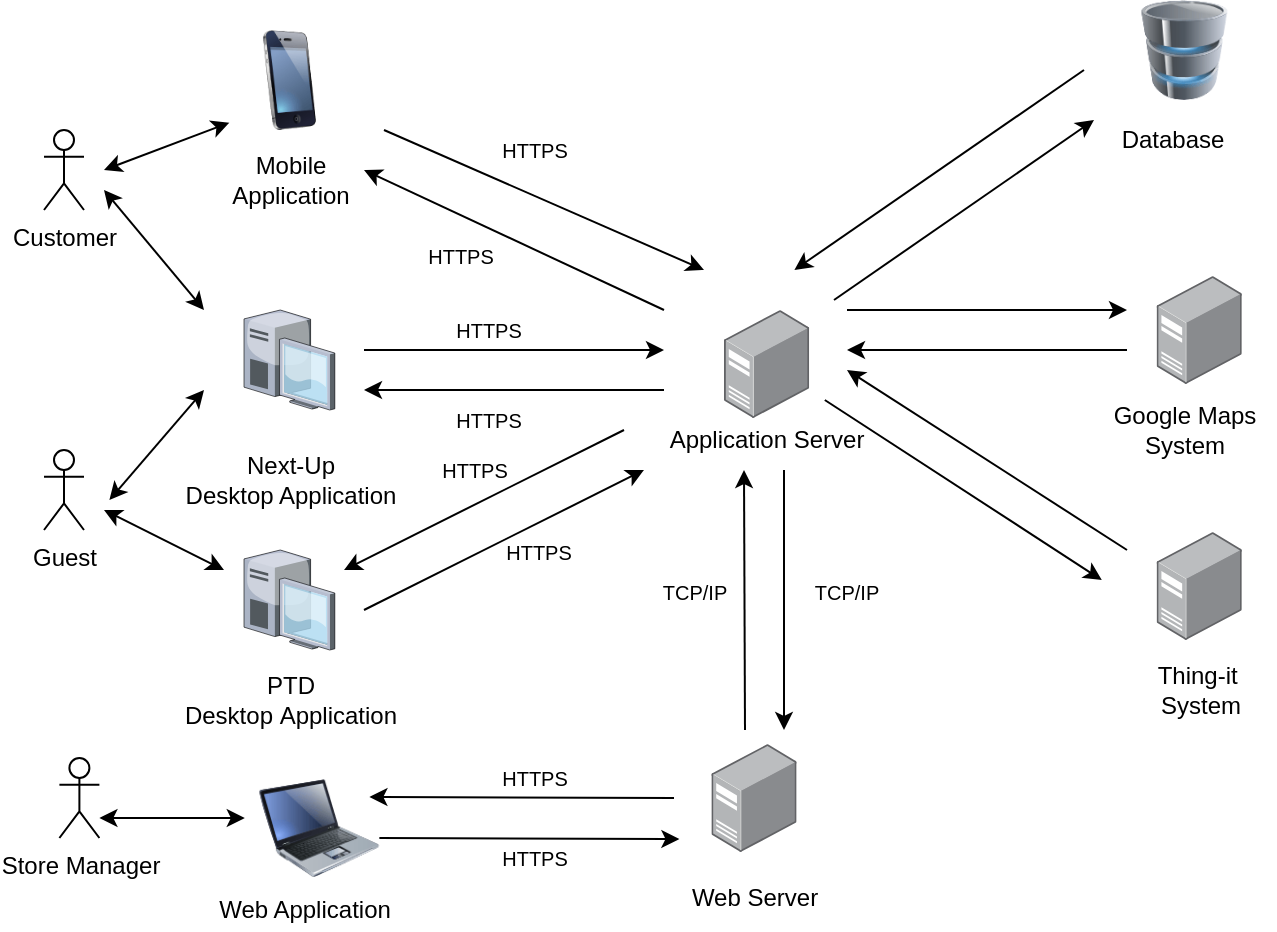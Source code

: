 <mxfile version="13.9.9" type="device"><diagram id="e0mLQDOtWdenOHy2bzIL" name="Pagina-1"><mxGraphModel dx="1024" dy="1419" grid="1" gridSize="10" guides="1" tooltips="1" connect="1" arrows="1" fold="1" page="1" pageScale="1" pageWidth="583" pageHeight="827" math="0" shadow="0"><root><mxCell id="0"/><mxCell id="1" parent="0"/><mxCell id="1VZOGQpowuS_2nh5cY1o-1" value="Customer" style="shape=umlActor;verticalLabelPosition=bottom;verticalAlign=top;html=1;outlineConnect=0;" parent="1" vertex="1"><mxGeometry x="70" y="30" width="20" height="40" as="geometry"/></mxCell><mxCell id="1VZOGQpowuS_2nh5cY1o-2" value="Guest" style="shape=umlActor;verticalLabelPosition=bottom;verticalAlign=top;html=1;outlineConnect=0;" parent="1" vertex="1"><mxGeometry x="70" y="190" width="20" height="40" as="geometry"/></mxCell><mxCell id="1VZOGQpowuS_2nh5cY1o-3" value="Store Manager" style="shape=umlActor;verticalLabelPosition=bottom;verticalAlign=top;html=1;outlineConnect=0;" parent="1" vertex="1"><mxGeometry x="77.7" y="344" width="20" height="40" as="geometry"/></mxCell><mxCell id="1VZOGQpowuS_2nh5cY1o-6" value="" style="image;html=1;image=img/lib/clip_art/telecommunication/iPhone_128x128.png" parent="1" vertex="1"><mxGeometry x="162.7" y="-20" width="60" height="50" as="geometry"/></mxCell><mxCell id="1VZOGQpowuS_2nh5cY1o-7" value="" style="verticalLabelPosition=bottom;aspect=fixed;html=1;verticalAlign=top;strokeColor=none;align=center;outlineConnect=0;shape=mxgraph.citrix.desktop;" parent="1" vertex="1"><mxGeometry x="170" y="120" width="45.41" height="50" as="geometry"/></mxCell><mxCell id="1VZOGQpowuS_2nh5cY1o-8" value="" style="verticalLabelPosition=bottom;aspect=fixed;html=1;verticalAlign=top;strokeColor=none;align=center;outlineConnect=0;shape=mxgraph.citrix.desktop;" parent="1" vertex="1"><mxGeometry x="170" y="240" width="45.41" height="50" as="geometry"/></mxCell><mxCell id="1VZOGQpowuS_2nh5cY1o-9" value="" style="image;html=1;image=img/lib/clip_art/computers/Laptop_128x128.png" parent="1" vertex="1"><mxGeometry x="177.7" y="344" width="60" height="70" as="geometry"/></mxCell><mxCell id="1VZOGQpowuS_2nh5cY1o-15" value="" style="endArrow=classic;startArrow=classic;html=1;" parent="1" edge="1"><mxGeometry width="50" height="50" relative="1" as="geometry"><mxPoint x="102.7" y="215" as="sourcePoint"/><mxPoint x="150" y="160" as="targetPoint"/></mxGeometry></mxCell><mxCell id="1VZOGQpowuS_2nh5cY1o-16" value="" style="endArrow=classic;startArrow=classic;html=1;" parent="1" edge="1"><mxGeometry width="50" height="50" relative="1" as="geometry"><mxPoint x="150" y="120" as="sourcePoint"/><mxPoint x="100" y="60" as="targetPoint"/></mxGeometry></mxCell><mxCell id="1VZOGQpowuS_2nh5cY1o-17" value="" style="endArrow=classic;startArrow=classic;html=1;" parent="1" edge="1"><mxGeometry width="50" height="50" relative="1" as="geometry"><mxPoint x="100" y="50" as="sourcePoint"/><mxPoint x="162.7" y="26.327" as="targetPoint"/></mxGeometry></mxCell><mxCell id="1VZOGQpowuS_2nh5cY1o-18" value="" style="endArrow=classic;startArrow=classic;html=1;" parent="1" edge="1"><mxGeometry width="50" height="50" relative="1" as="geometry"><mxPoint x="160" y="250" as="sourcePoint"/><mxPoint x="100.0" y="220" as="targetPoint"/></mxGeometry></mxCell><mxCell id="1VZOGQpowuS_2nh5cY1o-19" value="" style="endArrow=classic;startArrow=classic;html=1;" parent="1" edge="1"><mxGeometry width="50" height="50" relative="1" as="geometry"><mxPoint x="170.4" y="374" as="sourcePoint"/><mxPoint x="97.7" y="374" as="targetPoint"/></mxGeometry></mxCell><mxCell id="1VZOGQpowuS_2nh5cY1o-20" value="Mobile&lt;br&gt;Application" style="text;html=1;align=center;verticalAlign=middle;resizable=0;points=[];autosize=1;" parent="1" vertex="1"><mxGeometry x="157.7" y="40" width="70" height="30" as="geometry"/></mxCell><mxCell id="1VZOGQpowuS_2nh5cY1o-21" value="Next-Up &lt;br&gt;Desktop Application" style="text;html=1;align=center;verticalAlign=middle;resizable=0;points=[];autosize=1;" parent="1" vertex="1"><mxGeometry x="132.7" y="190" width="120" height="30" as="geometry"/></mxCell><mxCell id="1VZOGQpowuS_2nh5cY1o-22" value="PTD &lt;br&gt;Desktop&amp;nbsp;Application" style="text;html=1;align=center;verticalAlign=middle;resizable=0;points=[];autosize=1;" parent="1" vertex="1"><mxGeometry x="132.7" y="300" width="120" height="30" as="geometry"/></mxCell><mxCell id="1VZOGQpowuS_2nh5cY1o-23" value="Web Application&lt;br&gt;" style="text;html=1;align=center;verticalAlign=middle;resizable=0;points=[];autosize=1;" parent="1" vertex="1"><mxGeometry x="150" y="410" width="100" height="20" as="geometry"/></mxCell><mxCell id="1VZOGQpowuS_2nh5cY1o-25" value="" style="points=[];aspect=fixed;html=1;align=center;shadow=0;dashed=0;image;image=img/lib/allied_telesis/computer_and_terminals/Server_Desktop.svg;" parent="1" vertex="1"><mxGeometry x="410.0" y="120" width="42.6" height="54" as="geometry"/></mxCell><mxCell id="1VZOGQpowuS_2nh5cY1o-26" value="" style="points=[];aspect=fixed;html=1;align=center;shadow=0;dashed=0;image;image=img/lib/allied_telesis/computer_and_terminals/Server_Desktop.svg;" parent="1" vertex="1"><mxGeometry x="403.7" y="337" width="42.6" height="54" as="geometry"/></mxCell><mxCell id="1VZOGQpowuS_2nh5cY1o-27" value="Application Server" style="text;html=1;align=center;verticalAlign=middle;resizable=0;points=[];autosize=1;" parent="1" vertex="1"><mxGeometry x="376.3" y="175" width="110" height="20" as="geometry"/></mxCell><mxCell id="1VZOGQpowuS_2nh5cY1o-28" value="Web Server" style="text;html=1;align=center;verticalAlign=middle;resizable=0;points=[];autosize=1;" parent="1" vertex="1"><mxGeometry x="385" y="404" width="80" height="20" as="geometry"/></mxCell><mxCell id="1VZOGQpowuS_2nh5cY1o-31" value="" style="endArrow=classic;html=1;" parent="1" edge="1"><mxGeometry width="50" height="50" relative="1" as="geometry"><mxPoint x="420.5" y="330" as="sourcePoint"/><mxPoint x="420" y="200" as="targetPoint"/></mxGeometry></mxCell><mxCell id="1VZOGQpowuS_2nh5cY1o-32" value="" style="endArrow=classic;html=1;" parent="1" edge="1"><mxGeometry width="50" height="50" relative="1" as="geometry"><mxPoint x="440" y="200" as="sourcePoint"/><mxPoint x="440" y="330" as="targetPoint"/></mxGeometry></mxCell><mxCell id="1VZOGQpowuS_2nh5cY1o-33" value="&lt;font style=&quot;font-size: 10px&quot;&gt;TCP/IP&lt;/font&gt;" style="text;html=1;align=center;verticalAlign=middle;resizable=0;points=[];autosize=1;" parent="1" vertex="1"><mxGeometry x="446.3" y="251" width="50" height="20" as="geometry"/></mxCell><mxCell id="1VZOGQpowuS_2nh5cY1o-34" value="&lt;font style=&quot;font-size: 10px&quot;&gt;TCP/IP&lt;/font&gt;" style="text;html=1;align=center;verticalAlign=middle;resizable=0;points=[];autosize=1;" parent="1" vertex="1"><mxGeometry x="370" y="251" width="50" height="20" as="geometry"/></mxCell><mxCell id="1VZOGQpowuS_2nh5cY1o-35" value="" style="endArrow=classic;html=1;" parent="1" edge="1"><mxGeometry width="50" height="50" relative="1" as="geometry"><mxPoint x="237.7" y="384" as="sourcePoint"/><mxPoint x="387.7" y="384.5" as="targetPoint"/></mxGeometry></mxCell><mxCell id="1VZOGQpowuS_2nh5cY1o-36" value="" style="endArrow=classic;html=1;" parent="1" edge="1"><mxGeometry width="50" height="50" relative="1" as="geometry"><mxPoint x="240" y="30" as="sourcePoint"/><mxPoint x="400" y="100" as="targetPoint"/></mxGeometry></mxCell><mxCell id="1VZOGQpowuS_2nh5cY1o-37" value="" style="endArrow=classic;html=1;" parent="1" edge="1"><mxGeometry width="50" height="50" relative="1" as="geometry"><mxPoint x="230" y="270" as="sourcePoint"/><mxPoint x="370" y="200" as="targetPoint"/></mxGeometry></mxCell><mxCell id="1VZOGQpowuS_2nh5cY1o-38" value="" style="endArrow=classic;html=1;" parent="1" edge="1"><mxGeometry width="50" height="50" relative="1" as="geometry"><mxPoint x="360" y="180" as="sourcePoint"/><mxPoint x="220" y="250" as="targetPoint"/></mxGeometry></mxCell><mxCell id="1VZOGQpowuS_2nh5cY1o-39" value="" style="endArrow=classic;html=1;" parent="1" edge="1"><mxGeometry width="50" height="50" relative="1" as="geometry"><mxPoint x="230" y="140" as="sourcePoint"/><mxPoint x="380" y="140" as="targetPoint"/></mxGeometry></mxCell><mxCell id="1VZOGQpowuS_2nh5cY1o-40" value="" style="endArrow=classic;html=1;" parent="1" edge="1"><mxGeometry width="50" height="50" relative="1" as="geometry"><mxPoint x="380" y="160" as="sourcePoint"/><mxPoint x="230" y="160" as="targetPoint"/></mxGeometry></mxCell><mxCell id="1VZOGQpowuS_2nh5cY1o-42" value="" style="endArrow=classic;html=1;" parent="1" edge="1"><mxGeometry width="50" height="50" relative="1" as="geometry"><mxPoint x="385" y="364" as="sourcePoint"/><mxPoint x="232.7" y="363.5" as="targetPoint"/></mxGeometry></mxCell><mxCell id="1VZOGQpowuS_2nh5cY1o-43" value="" style="endArrow=classic;html=1;" parent="1" edge="1"><mxGeometry width="50" height="50" relative="1" as="geometry"><mxPoint x="380" y="120" as="sourcePoint"/><mxPoint x="230" y="50" as="targetPoint"/></mxGeometry></mxCell><mxCell id="1VZOGQpowuS_2nh5cY1o-44" value="&lt;font style=&quot;font-size: 10px&quot;&gt;HTTPS&lt;/font&gt;" style="text;html=1;align=center;verticalAlign=middle;resizable=0;points=[];autosize=1;" parent="1" vertex="1"><mxGeometry x="290" y="344" width="50" height="20" as="geometry"/></mxCell><mxCell id="1VZOGQpowuS_2nh5cY1o-45" value="&lt;font style=&quot;font-size: 10px&quot;&gt;HTTPS&lt;/font&gt;" style="text;html=1;align=center;verticalAlign=middle;resizable=0;points=[];autosize=1;" parent="1" vertex="1"><mxGeometry x="290" y="384" width="50" height="20" as="geometry"/></mxCell><mxCell id="1VZOGQpowuS_2nh5cY1o-46" value="&lt;font style=&quot;font-size: 10px&quot;&gt;HTTPS&lt;/font&gt;" style="text;html=1;align=center;verticalAlign=middle;resizable=0;points=[];autosize=1;" parent="1" vertex="1"><mxGeometry x="292" y="231" width="50" height="20" as="geometry"/></mxCell><mxCell id="1VZOGQpowuS_2nh5cY1o-47" value="&lt;font style=&quot;font-size: 10px&quot;&gt;HTTPS&lt;/font&gt;" style="text;html=1;align=center;verticalAlign=middle;resizable=0;points=[];autosize=1;" parent="1" vertex="1"><mxGeometry x="260" y="190" width="50" height="20" as="geometry"/></mxCell><mxCell id="1VZOGQpowuS_2nh5cY1o-48" value="&lt;font style=&quot;font-size: 10px&quot;&gt;HTTPS&lt;/font&gt;" style="text;html=1;align=center;verticalAlign=middle;resizable=0;points=[];autosize=1;" parent="1" vertex="1"><mxGeometry x="267" y="165" width="50" height="20" as="geometry"/></mxCell><mxCell id="1VZOGQpowuS_2nh5cY1o-49" value="&lt;font style=&quot;font-size: 10px&quot;&gt;HTTPS&lt;/font&gt;" style="text;html=1;align=center;verticalAlign=middle;resizable=0;points=[];autosize=1;" parent="1" vertex="1"><mxGeometry x="267" y="120" width="50" height="20" as="geometry"/></mxCell><mxCell id="1VZOGQpowuS_2nh5cY1o-50" value="&lt;font style=&quot;font-size: 10px&quot;&gt;HTTPS&lt;/font&gt;" style="text;html=1;align=center;verticalAlign=middle;resizable=0;points=[];autosize=1;" parent="1" vertex="1"><mxGeometry x="290" y="30" width="50" height="20" as="geometry"/></mxCell><mxCell id="1VZOGQpowuS_2nh5cY1o-51" value="&lt;font style=&quot;font-size: 10px&quot;&gt;HTTPS&lt;/font&gt;" style="text;html=1;align=center;verticalAlign=middle;resizable=0;points=[];autosize=1;" parent="1" vertex="1"><mxGeometry x="252.7" y="83" width="50" height="20" as="geometry"/></mxCell><mxCell id="1VZOGQpowuS_2nh5cY1o-52" value="" style="points=[];aspect=fixed;html=1;align=center;shadow=0;dashed=0;image;image=img/lib/allied_telesis/computer_and_terminals/Server_Desktop.svg;" parent="1" vertex="1"><mxGeometry x="626.3" y="231" width="42.6" height="54" as="geometry"/></mxCell><mxCell id="1VZOGQpowuS_2nh5cY1o-53" value="" style="points=[];aspect=fixed;html=1;align=center;shadow=0;dashed=0;image;image=img/lib/allied_telesis/computer_and_terminals/Server_Desktop.svg;" parent="1" vertex="1"><mxGeometry x="626.3" y="103" width="42.6" height="54" as="geometry"/></mxCell><mxCell id="1VZOGQpowuS_2nh5cY1o-54" value="" style="image;html=1;image=img/lib/clip_art/computers/Database_128x128.png" parent="1" vertex="1"><mxGeometry x="611.5" y="-35" width="57.4" height="50" as="geometry"/></mxCell><mxCell id="1VZOGQpowuS_2nh5cY1o-55" value="" style="endArrow=classic;html=1;" parent="1" edge="1"><mxGeometry width="50" height="50" relative="1" as="geometry"><mxPoint x="465" y="115" as="sourcePoint"/><mxPoint x="595" y="25" as="targetPoint"/></mxGeometry></mxCell><mxCell id="1VZOGQpowuS_2nh5cY1o-56" value="" style="endArrow=classic;html=1;" parent="1" edge="1"><mxGeometry width="50" height="50" relative="1" as="geometry"><mxPoint x="471.5" y="120" as="sourcePoint"/><mxPoint x="611.5" y="120" as="targetPoint"/></mxGeometry></mxCell><mxCell id="1VZOGQpowuS_2nh5cY1o-57" value="" style="endArrow=classic;html=1;" parent="1" edge="1"><mxGeometry width="50" height="50" relative="1" as="geometry"><mxPoint x="460.4" y="165" as="sourcePoint"/><mxPoint x="598.9" y="255" as="targetPoint"/></mxGeometry></mxCell><mxCell id="1VZOGQpowuS_2nh5cY1o-58" value="" style="endArrow=classic;html=1;" parent="1" edge="1"><mxGeometry width="50" height="50" relative="1" as="geometry"><mxPoint x="611.5" y="240" as="sourcePoint"/><mxPoint x="471.5" y="150" as="targetPoint"/></mxGeometry></mxCell><mxCell id="1VZOGQpowuS_2nh5cY1o-60" value="" style="endArrow=classic;html=1;" parent="1" edge="1"><mxGeometry width="50" height="50" relative="1" as="geometry"><mxPoint x="611.5" y="140" as="sourcePoint"/><mxPoint x="471.5" y="140" as="targetPoint"/></mxGeometry></mxCell><mxCell id="1VZOGQpowuS_2nh5cY1o-61" value="" style="endArrow=classic;html=1;" parent="1" edge="1"><mxGeometry width="50" height="50" relative="1" as="geometry"><mxPoint x="590" as="sourcePoint"/><mxPoint x="445.2" y="100" as="targetPoint"/></mxGeometry></mxCell><mxCell id="1VZOGQpowuS_2nh5cY1o-62" value="Google Maps&lt;br&gt;System" style="text;html=1;align=center;verticalAlign=middle;resizable=0;points=[];autosize=1;" parent="1" vertex="1"><mxGeometry x="595.2" y="165" width="90" height="30" as="geometry"/></mxCell><mxCell id="1VZOGQpowuS_2nh5cY1o-63" value="Database" style="text;html=1;align=center;verticalAlign=middle;resizable=0;points=[];autosize=1;" parent="1" vertex="1"><mxGeometry x="598.9" y="25" width="70" height="20" as="geometry"/></mxCell><mxCell id="1VZOGQpowuS_2nh5cY1o-64" value="Thing-it&amp;nbsp;&lt;br&gt;System" style="text;html=1;align=center;verticalAlign=middle;resizable=0;points=[];autosize=1;" parent="1" vertex="1"><mxGeometry x="617.6" y="295" width="60" height="30" as="geometry"/></mxCell></root></mxGraphModel></diagram></mxfile>